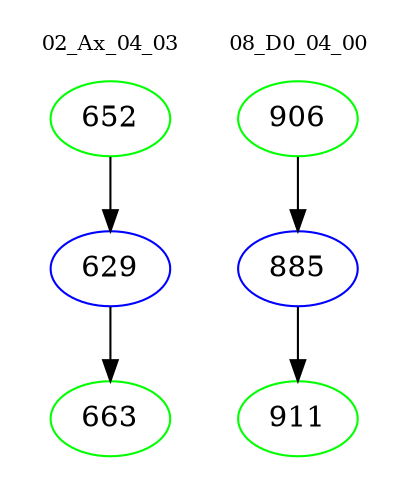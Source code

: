 digraph{
subgraph cluster_0 {
color = white
label = "02_Ax_04_03";
fontsize=10;
T0_652 [label="652", color="green"]
T0_652 -> T0_629 [color="black"]
T0_629 [label="629", color="blue"]
T0_629 -> T0_663 [color="black"]
T0_663 [label="663", color="green"]
}
subgraph cluster_1 {
color = white
label = "08_D0_04_00";
fontsize=10;
T1_906 [label="906", color="green"]
T1_906 -> T1_885 [color="black"]
T1_885 [label="885", color="blue"]
T1_885 -> T1_911 [color="black"]
T1_911 [label="911", color="green"]
}
}
